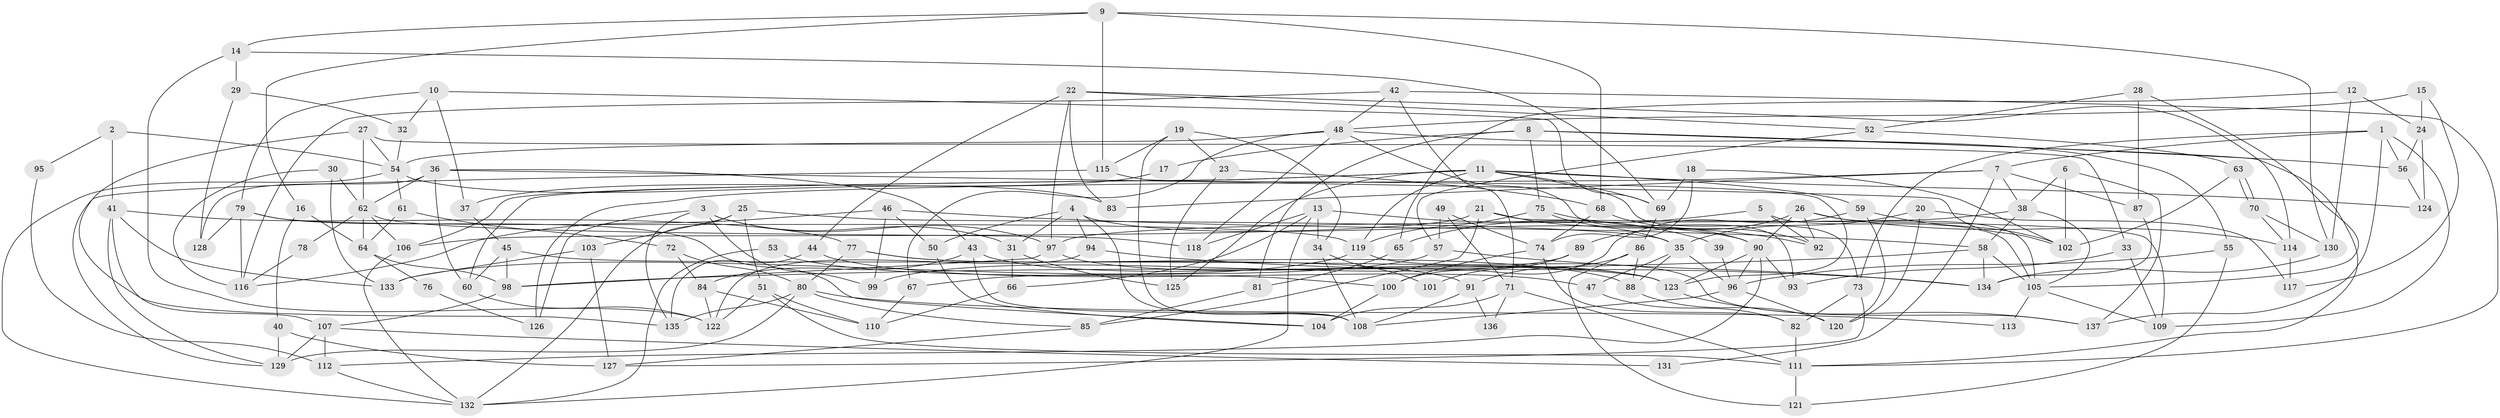// coarse degree distribution, {7: 0.11956521739130435, 3: 0.20652173913043478, 6: 0.15217391304347827, 11: 0.021739130434782608, 5: 0.08695652173913043, 4: 0.2608695652173913, 2: 0.07608695652173914, 9: 0.021739130434782608, 8: 0.043478260869565216, 10: 0.010869565217391304}
// Generated by graph-tools (version 1.1) at 2025/41/03/06/25 10:41:54]
// undirected, 137 vertices, 274 edges
graph export_dot {
graph [start="1"]
  node [color=gray90,style=filled];
  1;
  2;
  3;
  4;
  5;
  6;
  7;
  8;
  9;
  10;
  11;
  12;
  13;
  14;
  15;
  16;
  17;
  18;
  19;
  20;
  21;
  22;
  23;
  24;
  25;
  26;
  27;
  28;
  29;
  30;
  31;
  32;
  33;
  34;
  35;
  36;
  37;
  38;
  39;
  40;
  41;
  42;
  43;
  44;
  45;
  46;
  47;
  48;
  49;
  50;
  51;
  52;
  53;
  54;
  55;
  56;
  57;
  58;
  59;
  60;
  61;
  62;
  63;
  64;
  65;
  66;
  67;
  68;
  69;
  70;
  71;
  72;
  73;
  74;
  75;
  76;
  77;
  78;
  79;
  80;
  81;
  82;
  83;
  84;
  85;
  86;
  87;
  88;
  89;
  90;
  91;
  92;
  93;
  94;
  95;
  96;
  97;
  98;
  99;
  100;
  101;
  102;
  103;
  104;
  105;
  106;
  107;
  108;
  109;
  110;
  111;
  112;
  113;
  114;
  115;
  116;
  117;
  118;
  119;
  120;
  121;
  122;
  123;
  124;
  125;
  126;
  127;
  128;
  129;
  130;
  131;
  132;
  133;
  134;
  135;
  136;
  137;
  1 -- 137;
  1 -- 109;
  1 -- 7;
  1 -- 56;
  1 -- 73;
  2 -- 41;
  2 -- 54;
  2 -- 95;
  3 -- 97;
  3 -- 31;
  3 -- 99;
  3 -- 126;
  3 -- 135;
  4 -- 108;
  4 -- 90;
  4 -- 31;
  4 -- 50;
  4 -- 94;
  5 -- 105;
  5 -- 92;
  5 -- 65;
  6 -- 38;
  6 -- 137;
  6 -- 102;
  7 -- 87;
  7 -- 38;
  7 -- 83;
  7 -- 126;
  7 -- 131;
  8 -- 75;
  8 -- 111;
  8 -- 17;
  8 -- 56;
  8 -- 81;
  9 -- 115;
  9 -- 130;
  9 -- 14;
  9 -- 16;
  9 -- 68;
  10 -- 69;
  10 -- 79;
  10 -- 32;
  10 -- 37;
  11 -- 69;
  11 -- 59;
  11 -- 60;
  11 -- 73;
  11 -- 106;
  11 -- 119;
  11 -- 124;
  11 -- 125;
  12 -- 24;
  12 -- 65;
  12 -- 130;
  13 -- 34;
  13 -- 132;
  13 -- 39;
  13 -- 66;
  13 -- 118;
  14 -- 29;
  14 -- 69;
  14 -- 122;
  15 -- 48;
  15 -- 24;
  15 -- 117;
  16 -- 40;
  16 -- 64;
  17 -- 37;
  18 -- 74;
  18 -- 102;
  18 -- 69;
  19 -- 115;
  19 -- 108;
  19 -- 23;
  19 -- 34;
  20 -- 35;
  20 -- 120;
  20 -- 117;
  21 -- 106;
  21 -- 35;
  21 -- 85;
  21 -- 109;
  22 -- 114;
  22 -- 97;
  22 -- 44;
  22 -- 52;
  22 -- 83;
  23 -- 68;
  23 -- 125;
  24 -- 124;
  24 -- 56;
  25 -- 51;
  25 -- 132;
  25 -- 35;
  25 -- 103;
  26 -- 90;
  26 -- 92;
  26 -- 89;
  26 -- 105;
  26 -- 114;
  27 -- 33;
  27 -- 62;
  27 -- 54;
  27 -- 135;
  28 -- 105;
  28 -- 52;
  28 -- 87;
  29 -- 32;
  29 -- 128;
  30 -- 133;
  30 -- 62;
  30 -- 116;
  31 -- 125;
  31 -- 66;
  32 -- 54;
  33 -- 93;
  33 -- 109;
  34 -- 108;
  34 -- 101;
  35 -- 47;
  35 -- 88;
  35 -- 96;
  36 -- 43;
  36 -- 60;
  36 -- 62;
  36 -- 102;
  36 -- 128;
  37 -- 45;
  38 -- 105;
  38 -- 58;
  38 -- 97;
  39 -- 96;
  40 -- 129;
  40 -- 127;
  41 -- 107;
  41 -- 133;
  41 -- 77;
  41 -- 129;
  42 -- 71;
  42 -- 48;
  42 -- 111;
  42 -- 116;
  43 -- 84;
  43 -- 108;
  43 -- 123;
  44 -- 135;
  44 -- 47;
  45 -- 60;
  45 -- 98;
  45 -- 123;
  46 -- 58;
  46 -- 116;
  46 -- 50;
  46 -- 99;
  47 -- 82;
  48 -- 118;
  48 -- 54;
  48 -- 55;
  48 -- 67;
  48 -- 93;
  49 -- 57;
  49 -- 71;
  49 -- 74;
  50 -- 104;
  51 -- 110;
  51 -- 122;
  51 -- 111;
  52 -- 63;
  52 -- 57;
  53 -- 132;
  53 -- 100;
  54 -- 83;
  54 -- 61;
  54 -- 132;
  55 -- 96;
  55 -- 121;
  56 -- 124;
  57 -- 134;
  57 -- 67;
  58 -- 134;
  58 -- 98;
  58 -- 105;
  59 -- 120;
  59 -- 102;
  59 -- 100;
  60 -- 122;
  61 -- 64;
  61 -- 72;
  62 -- 64;
  62 -- 78;
  62 -- 106;
  62 -- 118;
  63 -- 102;
  63 -- 70;
  63 -- 70;
  64 -- 98;
  64 -- 76;
  65 -- 81;
  66 -- 110;
  67 -- 110;
  68 -- 74;
  68 -- 92;
  69 -- 86;
  70 -- 114;
  70 -- 130;
  71 -- 111;
  71 -- 104;
  71 -- 136;
  72 -- 80;
  72 -- 84;
  73 -- 82;
  73 -- 127;
  74 -- 82;
  74 -- 100;
  75 -- 119;
  75 -- 90;
  75 -- 92;
  76 -- 126;
  77 -- 88;
  77 -- 80;
  77 -- 91;
  78 -- 116;
  79 -- 116;
  79 -- 104;
  79 -- 119;
  79 -- 128;
  80 -- 135;
  80 -- 85;
  80 -- 113;
  80 -- 129;
  81 -- 85;
  82 -- 111;
  84 -- 110;
  84 -- 122;
  85 -- 127;
  86 -- 121;
  86 -- 88;
  86 -- 91;
  87 -- 134;
  88 -- 120;
  89 -- 99;
  89 -- 101;
  90 -- 123;
  90 -- 112;
  90 -- 93;
  90 -- 96;
  91 -- 108;
  91 -- 136;
  94 -- 122;
  94 -- 134;
  95 -- 112;
  96 -- 108;
  96 -- 120;
  97 -- 123;
  97 -- 98;
  98 -- 107;
  100 -- 104;
  103 -- 127;
  103 -- 133;
  105 -- 109;
  105 -- 113;
  106 -- 132;
  107 -- 129;
  107 -- 112;
  107 -- 131;
  111 -- 121;
  112 -- 132;
  114 -- 117;
  115 -- 129;
  115 -- 123;
  119 -- 133;
  119 -- 137;
  123 -- 137;
  130 -- 134;
}
